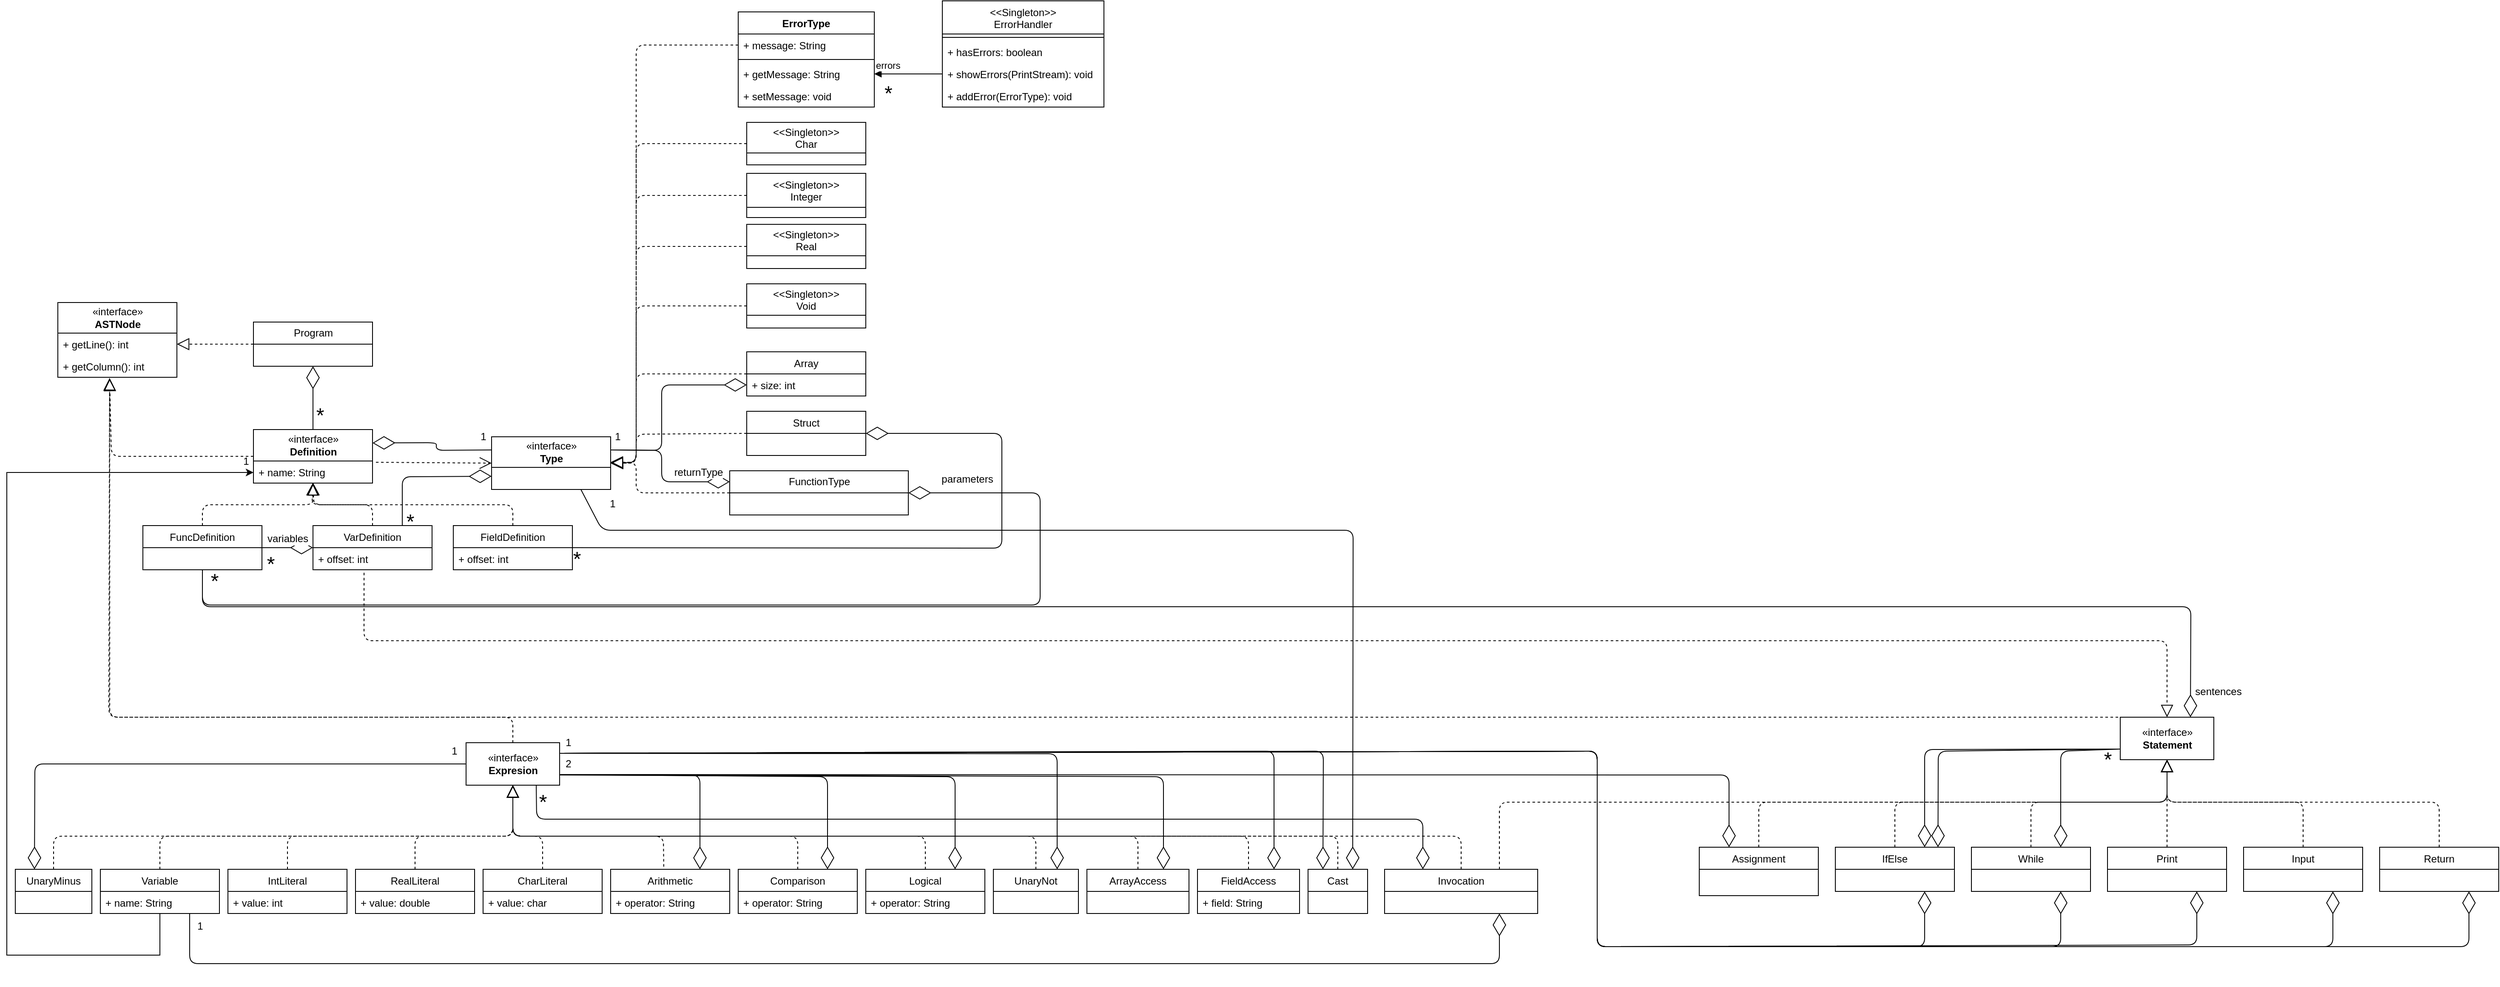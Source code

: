 <mxfile version="12.8.2" type="device"><diagram name="Page-1" id="9f46799a-70d6-7492-0946-bef42562c5a5"><mxGraphModel dx="3076" dy="1931" grid="1" gridSize="10" guides="1" tooltips="1" connect="1" arrows="1" fold="1" page="1" pageScale="1" pageWidth="1654" pageHeight="1169" background="#ffffff" math="0" shadow="0"><root><mxCell id="0"/><mxCell id="1" parent="0"/><mxCell id="LdZYqFTpJ8IgPZBK48Vj-14" value="IntLiteral" style="swimlane;fontStyle=0;childLayout=stackLayout;horizontal=1;startSize=26;fillColor=none;horizontalStack=0;resizeParent=1;resizeParentMax=0;resizeLast=0;collapsible=1;marginBottom=0;" parent="1" vertex="1"><mxGeometry x="-1380" y="929" width="140" height="52" as="geometry"/></mxCell><mxCell id="LdZYqFTpJ8IgPZBK48Vj-39" value="+ value: int" style="text;strokeColor=none;fillColor=none;align=left;verticalAlign=top;spacingLeft=4;spacingRight=4;overflow=hidden;rotatable=0;points=[[0,0.5],[1,0.5]];portConstraint=eastwest;" parent="LdZYqFTpJ8IgPZBK48Vj-14" vertex="1"><mxGeometry y="26" width="140" height="26" as="geometry"/></mxCell><mxCell id="-a2WhWgCsr8Fc5FmFHEQ-36" style="edgeStyle=orthogonalEdgeStyle;rounded=0;orthogonalLoop=1;jettySize=auto;html=1;fontSize=24;" parent="1" source="LdZYqFTpJ8IgPZBK48Vj-26" target="LdZYqFTpJ8IgPZBK48Vj-99" edge="1"><mxGeometry relative="1" as="geometry"><Array as="points"><mxPoint x="-1460" y="1030"/><mxPoint x="-1640" y="1030"/><mxPoint x="-1640" y="462"/></Array></mxGeometry></mxCell><mxCell id="-a2WhWgCsr8Fc5FmFHEQ-37" value="&lt;font style=&quot;font-size: 12px&quot;&gt;1&lt;/font&gt;" style="text;html=1;align=center;verticalAlign=middle;resizable=0;points=[];labelBackgroundColor=#ffffff;fontSize=12;" parent="-a2WhWgCsr8Fc5FmFHEQ-36" vertex="1" connectable="0"><mxGeometry x="0.953" y="1" relative="1" as="geometry"><mxPoint x="15.86" y="-12.53" as="offset"/></mxGeometry></mxCell><mxCell id="LdZYqFTpJ8IgPZBK48Vj-26" value="Variable" style="swimlane;fontStyle=0;childLayout=stackLayout;horizontal=1;startSize=26;fillColor=none;horizontalStack=0;resizeParent=1;resizeParentMax=0;resizeLast=0;collapsible=1;marginBottom=0;" parent="1" vertex="1"><mxGeometry x="-1530" y="929" width="140" height="52" as="geometry"/></mxCell><mxCell id="LdZYqFTpJ8IgPZBK48Vj-38" value="+ name: String" style="text;strokeColor=none;fillColor=none;align=left;verticalAlign=top;spacingLeft=4;spacingRight=4;overflow=hidden;rotatable=0;points=[[0,0.5],[1,0.5]];portConstraint=eastwest;" parent="LdZYqFTpJ8IgPZBK48Vj-26" vertex="1"><mxGeometry y="26" width="140" height="26" as="geometry"/></mxCell><mxCell id="LdZYqFTpJ8IgPZBK48Vj-40" value="Arithmetic" style="swimlane;fontStyle=0;childLayout=stackLayout;horizontal=1;startSize=26;fillColor=none;horizontalStack=0;resizeParent=1;resizeParentMax=0;resizeLast=0;collapsible=1;marginBottom=0;" parent="1" vertex="1"><mxGeometry x="-930" y="929" width="140" height="52" as="geometry"/></mxCell><mxCell id="LdZYqFTpJ8IgPZBK48Vj-41" value="+ operator: String" style="text;strokeColor=none;fillColor=none;align=left;verticalAlign=top;spacingLeft=4;spacingRight=4;overflow=hidden;rotatable=0;points=[[0,0.5],[1,0.5]];portConstraint=eastwest;" parent="LdZYqFTpJ8IgPZBK48Vj-40" vertex="1"><mxGeometry y="26" width="140" height="26" as="geometry"/></mxCell><mxCell id="LdZYqFTpJ8IgPZBK48Vj-44" value="UnaryMinus" style="swimlane;fontStyle=0;childLayout=stackLayout;horizontal=1;startSize=26;fillColor=none;horizontalStack=0;resizeParent=1;resizeParentMax=0;resizeLast=0;collapsible=1;marginBottom=0;" parent="1" vertex="1"><mxGeometry x="-1630" y="929" width="90" height="52" as="geometry"/></mxCell><mxCell id="LdZYqFTpJ8IgPZBK48Vj-48" value="«interface»&lt;br&gt;&lt;b&gt;Expresion&lt;/b&gt;" style="html=1;" parent="1" vertex="1"><mxGeometry x="-1100" y="780" width="110" height="50" as="geometry"/></mxCell><mxCell id="LdZYqFTpJ8IgPZBK48Vj-51" value="" style="endArrow=diamondThin;endFill=0;endSize=24;html=1;entryX=0.25;entryY=0;entryDx=0;entryDy=0;exitX=0;exitY=0.5;exitDx=0;exitDy=0;" parent="1" source="LdZYqFTpJ8IgPZBK48Vj-48" target="LdZYqFTpJ8IgPZBK48Vj-44" edge="1"><mxGeometry width="160" relative="1" as="geometry"><mxPoint x="-1410" y="1000" as="sourcePoint"/><mxPoint x="-1250" y="1000" as="targetPoint"/><Array as="points"><mxPoint x="-1607" y="805"/></Array></mxGeometry></mxCell><mxCell id="LdZYqFTpJ8IgPZBK48Vj-53" value="1" style="text;html=1;align=center;verticalAlign=middle;resizable=0;points=[];labelBackgroundColor=#ffffff;" parent="LdZYqFTpJ8IgPZBK48Vj-51" vertex="1" connectable="0"><mxGeometry x="-0.935" y="-1" relative="1" as="geometry"><mxPoint x="6.67" y="-14" as="offset"/></mxGeometry></mxCell><mxCell id="LdZYqFTpJ8IgPZBK48Vj-55" value="" style="endArrow=block;dashed=1;endFill=0;endSize=12;html=1;exitX=0.446;exitY=-0.061;exitDx=0;exitDy=0;exitPerimeter=0;entryX=0.5;entryY=1;entryDx=0;entryDy=0;" parent="1" source="LdZYqFTpJ8IgPZBK48Vj-40" target="LdZYqFTpJ8IgPZBK48Vj-48" edge="1"><mxGeometry width="160" relative="1" as="geometry"><mxPoint x="-910" y="850" as="sourcePoint"/><mxPoint x="-1050" y="830" as="targetPoint"/><Array as="points"><mxPoint x="-868" y="890"/><mxPoint x="-1045" y="890"/></Array></mxGeometry></mxCell><mxCell id="LdZYqFTpJ8IgPZBK48Vj-56" value="" style="endArrow=block;dashed=1;endFill=0;endSize=12;html=1;exitX=0.5;exitY=0;exitDx=0;exitDy=0;entryX=0.5;entryY=1;entryDx=0;entryDy=0;" parent="1" source="LdZYqFTpJ8IgPZBK48Vj-14" target="LdZYqFTpJ8IgPZBK48Vj-48" edge="1"><mxGeometry width="160" relative="1" as="geometry"><mxPoint x="-1010" y="860" as="sourcePoint"/><mxPoint x="-1050" y="830" as="targetPoint"/><Array as="points"><mxPoint x="-1310" y="890"/><mxPoint x="-1045" y="890"/></Array></mxGeometry></mxCell><mxCell id="LdZYqFTpJ8IgPZBK48Vj-57" value="" style="endArrow=block;dashed=1;endFill=0;endSize=12;html=1;exitX=0.5;exitY=0;exitDx=0;exitDy=0;entryX=0.5;entryY=1;entryDx=0;entryDy=0;" parent="1" source="LdZYqFTpJ8IgPZBK48Vj-26" target="LdZYqFTpJ8IgPZBK48Vj-48" edge="1"><mxGeometry width="160" relative="1" as="geometry"><mxPoint x="-1070" y="870" as="sourcePoint"/><mxPoint x="-1050" y="830" as="targetPoint"/><Array as="points"><mxPoint x="-1460" y="890"/><mxPoint x="-1045" y="890"/></Array></mxGeometry></mxCell><mxCell id="LdZYqFTpJ8IgPZBK48Vj-58" value="" style="endArrow=block;dashed=1;endFill=0;endSize=12;html=1;exitX=0.5;exitY=0;exitDx=0;exitDy=0;entryX=0.5;entryY=1;entryDx=0;entryDy=0;" parent="1" source="LdZYqFTpJ8IgPZBK48Vj-44" target="LdZYqFTpJ8IgPZBK48Vj-48" edge="1"><mxGeometry width="160" relative="1" as="geometry"><mxPoint x="-1320" y="890" as="sourcePoint"/><mxPoint x="-1160" y="890" as="targetPoint"/><Array as="points"><mxPoint x="-1585" y="890"/><mxPoint x="-1045" y="890"/></Array></mxGeometry></mxCell><mxCell id="LdZYqFTpJ8IgPZBK48Vj-59" value="" style="endArrow=diamondThin;endFill=0;endSize=24;html=1;exitX=1;exitY=0.75;exitDx=0;exitDy=0;entryX=0.75;entryY=0;entryDx=0;entryDy=0;" parent="1" source="LdZYqFTpJ8IgPZBK48Vj-48" target="LdZYqFTpJ8IgPZBK48Vj-40" edge="1"><mxGeometry width="160" relative="1" as="geometry"><mxPoint x="-1460" y="1000" as="sourcePoint"/><mxPoint x="-670" y="1000" as="targetPoint"/><Array as="points"><mxPoint x="-825" y="818"/></Array></mxGeometry></mxCell><mxCell id="LdZYqFTpJ8IgPZBK48Vj-60" value="2" style="text;html=1;align=center;verticalAlign=middle;resizable=0;points=[];labelBackgroundColor=#ffffff;" parent="LdZYqFTpJ8IgPZBK48Vj-59" vertex="1" connectable="0"><mxGeometry x="-0.912" y="-2" relative="1" as="geometry"><mxPoint x="-2.49" y="-14.54" as="offset"/></mxGeometry></mxCell><mxCell id="LdZYqFTpJ8IgPZBK48Vj-61" value="«interface»&lt;br&gt;&lt;b&gt;Statement&lt;/b&gt;" style="html=1;" parent="1" vertex="1"><mxGeometry x="845" y="750" width="110" height="50" as="geometry"/></mxCell><mxCell id="LdZYqFTpJ8IgPZBK48Vj-63" value="Assignment" style="swimlane;fontStyle=0;childLayout=stackLayout;horizontal=1;startSize=26;fillColor=none;horizontalStack=0;resizeParent=1;resizeParentMax=0;resizeLast=0;collapsible=1;marginBottom=0;" parent="1" vertex="1"><mxGeometry x="350" y="903" width="140" height="57" as="geometry"/></mxCell><mxCell id="LdZYqFTpJ8IgPZBK48Vj-67" value="" style="endArrow=block;dashed=1;endFill=0;endSize=12;html=1;exitX=0.5;exitY=0;exitDx=0;exitDy=0;entryX=0.5;entryY=1;entryDx=0;entryDy=0;" parent="1" source="LdZYqFTpJ8IgPZBK48Vj-63" target="LdZYqFTpJ8IgPZBK48Vj-61" edge="1"><mxGeometry width="160" relative="1" as="geometry"><mxPoint x="512.44" y="1045.918" as="sourcePoint"/><mxPoint x="255.0" y="950.09" as="targetPoint"/><Array as="points"><mxPoint x="420" y="850"/><mxPoint x="900" y="850"/></Array></mxGeometry></mxCell><mxCell id="LdZYqFTpJ8IgPZBK48Vj-68" value="" style="endArrow=diamondThin;endFill=0;endSize=24;html=1;exitX=1;exitY=0.75;exitDx=0;exitDy=0;entryX=0.25;entryY=0;entryDx=0;entryDy=0;" parent="1" source="LdZYqFTpJ8IgPZBK48Vj-48" target="LdZYqFTpJ8IgPZBK48Vj-63" edge="1"><mxGeometry width="160" relative="1" as="geometry"><mxPoint x="-945.0" y="762" as="sourcePoint"/><mxPoint x="-665" y="912" as="targetPoint"/><Array as="points"><mxPoint x="385" y="818"/></Array></mxGeometry></mxCell><mxCell id="LdZYqFTpJ8IgPZBK48Vj-70" value="«interface»&lt;br&gt;&lt;b&gt;ASTNode&lt;/b&gt;" style="swimlane;fontStyle=0;childLayout=stackLayout;horizontal=1;startSize=36;fillColor=none;horizontalStack=0;resizeParent=1;resizeParentMax=0;resizeLast=0;collapsible=1;marginBottom=0;html=1;" parent="1" vertex="1"><mxGeometry x="-1580" y="262" width="140" height="88" as="geometry"/></mxCell><mxCell id="LdZYqFTpJ8IgPZBK48Vj-71" value="+ getLine(): int" style="text;strokeColor=none;fillColor=none;align=left;verticalAlign=top;spacingLeft=4;spacingRight=4;overflow=hidden;rotatable=0;points=[[0,0.5],[1,0.5]];portConstraint=eastwest;" parent="LdZYqFTpJ8IgPZBK48Vj-70" vertex="1"><mxGeometry y="36" width="140" height="26" as="geometry"/></mxCell><mxCell id="LdZYqFTpJ8IgPZBK48Vj-72" value="+ getColumn(): int" style="text;strokeColor=none;fillColor=none;align=left;verticalAlign=top;spacingLeft=4;spacingRight=4;overflow=hidden;rotatable=0;points=[[0,0.5],[1,0.5]];portConstraint=eastwest;" parent="LdZYqFTpJ8IgPZBK48Vj-70" vertex="1"><mxGeometry y="62" width="140" height="26" as="geometry"/></mxCell><mxCell id="LdZYqFTpJ8IgPZBK48Vj-78" value="VarDefinition" style="swimlane;fontStyle=0;childLayout=stackLayout;horizontal=1;startSize=26;fillColor=none;horizontalStack=0;resizeParent=1;resizeParentMax=0;resizeLast=0;collapsible=1;marginBottom=0;" parent="1" vertex="1"><mxGeometry x="-1280" y="524.5" width="140" height="52" as="geometry"/></mxCell><mxCell id="LdZYqFTpJ8IgPZBK48Vj-114" value="+ offset: int" style="text;strokeColor=none;fillColor=none;align=left;verticalAlign=top;spacingLeft=4;spacingRight=4;overflow=hidden;rotatable=0;points=[[0,0.5],[1,0.5]];portConstraint=eastwest;" parent="LdZYqFTpJ8IgPZBK48Vj-78" vertex="1"><mxGeometry y="26" width="140" height="26" as="geometry"/></mxCell><mxCell id="LdZYqFTpJ8IgPZBK48Vj-82" value="FuncDefinition" style="swimlane;fontStyle=0;childLayout=stackLayout;horizontal=1;startSize=26;fillColor=none;horizontalStack=0;resizeParent=1;resizeParentMax=0;resizeLast=0;collapsible=1;marginBottom=0;" parent="1" vertex="1"><mxGeometry x="-1480" y="524.5" width="140" height="52" as="geometry"/></mxCell><mxCell id="LdZYqFTpJ8IgPZBK48Vj-86" value="«interface»&lt;br&gt;&lt;b&gt;Definition&lt;/b&gt;" style="swimlane;fontStyle=0;childLayout=stackLayout;horizontal=1;startSize=37;fillColor=none;horizontalStack=0;resizeParent=1;resizeParentMax=0;resizeLast=0;collapsible=1;marginBottom=0;html=1;" parent="1" vertex="1"><mxGeometry x="-1350" y="411.5" width="140" height="63" as="geometry"/></mxCell><mxCell id="LdZYqFTpJ8IgPZBK48Vj-99" value="+ name: String" style="text;strokeColor=none;fillColor=none;align=left;verticalAlign=top;spacingLeft=4;spacingRight=4;overflow=hidden;rotatable=0;points=[[0,0.5],[1,0.5]];portConstraint=eastwest;" parent="LdZYqFTpJ8IgPZBK48Vj-86" vertex="1"><mxGeometry y="37" width="140" height="26" as="geometry"/></mxCell><mxCell id="LdZYqFTpJ8IgPZBK48Vj-91" value="«interface»&lt;br&gt;&lt;b&gt;Type&lt;/b&gt;" style="swimlane;fontStyle=0;childLayout=stackLayout;horizontal=1;startSize=36;fillColor=none;horizontalStack=0;resizeParent=1;resizeParentMax=0;resizeLast=0;collapsible=1;marginBottom=0;html=1;" parent="1" vertex="1"><mxGeometry x="-1070" y="420" width="140" height="62" as="geometry"/></mxCell><mxCell id="LdZYqFTpJ8IgPZBK48Vj-94" value="FunctionType" style="swimlane;fontStyle=0;childLayout=stackLayout;horizontal=1;startSize=26;fillColor=none;horizontalStack=0;resizeParent=1;resizeParentMax=0;resizeLast=0;collapsible=1;marginBottom=0;html=1;" parent="1" vertex="1"><mxGeometry x="-790" y="460" width="210" height="52" as="geometry"/></mxCell><mxCell id="LdZYqFTpJ8IgPZBK48Vj-100" value="Program" style="swimlane;fontStyle=0;childLayout=stackLayout;horizontal=1;startSize=26;fillColor=none;horizontalStack=0;resizeParent=1;resizeParentMax=0;resizeLast=0;collapsible=1;marginBottom=0;html=1;" parent="1" vertex="1"><mxGeometry x="-1350" y="285" width="140" height="52" as="geometry"/></mxCell><mxCell id="LdZYqFTpJ8IgPZBK48Vj-112" value="" style="endArrow=block;dashed=1;endFill=0;endSize=12;html=1;exitX=0.5;exitY=0;exitDx=0;exitDy=0;" parent="1" source="LdZYqFTpJ8IgPZBK48Vj-78" target="LdZYqFTpJ8IgPZBK48Vj-99" edge="1"><mxGeometry width="160" relative="1" as="geometry"><mxPoint x="-1035" y="538" as="sourcePoint"/><mxPoint x="-1080" y="470" as="targetPoint"/><Array as="points"><mxPoint x="-1210" y="500"/><mxPoint x="-1279" y="500"/></Array></mxGeometry></mxCell><mxCell id="LdZYqFTpJ8IgPZBK48Vj-113" value="" style="endArrow=block;dashed=1;endFill=0;endSize=12;html=1;exitX=0.5;exitY=0;exitDx=0;exitDy=0;" parent="1" source="LdZYqFTpJ8IgPZBK48Vj-82" target="LdZYqFTpJ8IgPZBK48Vj-99" edge="1"><mxGeometry width="160" relative="1" as="geometry"><mxPoint x="-1045" y="542.5" as="sourcePoint"/><mxPoint x="-1280" y="478" as="targetPoint"/><Array as="points"><mxPoint x="-1410" y="500"/><mxPoint x="-1280" y="500"/></Array></mxGeometry></mxCell><mxCell id="LdZYqFTpJ8IgPZBK48Vj-118" value="" style="endArrow=block;dashed=1;endFill=0;endSize=12;html=1;exitX=0;exitY=0.5;exitDx=0;exitDy=0;entryX=1;entryY=0.5;entryDx=0;entryDy=0;" parent="1" source="LdZYqFTpJ8IgPZBK48Vj-100" target="LdZYqFTpJ8IgPZBK48Vj-71" edge="1"><mxGeometry width="160" relative="1" as="geometry"><mxPoint x="-1510" y="446.49" as="sourcePoint"/><mxPoint x="-1420" y="400" as="targetPoint"/></mxGeometry></mxCell><mxCell id="LdZYqFTpJ8IgPZBK48Vj-119" value="" style="endArrow=diamondThin;endFill=0;endSize=24;html=1;entryX=0.5;entryY=1;entryDx=0;entryDy=0;exitX=0.5;exitY=0;exitDx=0;exitDy=0;" parent="1" source="LdZYqFTpJ8IgPZBK48Vj-86" target="LdZYqFTpJ8IgPZBK48Vj-100" edge="1"><mxGeometry width="160" relative="1" as="geometry"><mxPoint x="-770" y="310" as="sourcePoint"/><mxPoint x="-1080" y="460" as="targetPoint"/><Array as="points"/></mxGeometry></mxCell><mxCell id="LdZYqFTpJ8IgPZBK48Vj-120" value="*" style="text;html=1;align=center;verticalAlign=middle;resizable=0;points=[];labelBackgroundColor=none;fontSize=24;" parent="LdZYqFTpJ8IgPZBK48Vj-119" vertex="1" connectable="0"><mxGeometry x="-0.935" y="-1" relative="1" as="geometry"><mxPoint x="6.67" y="-14" as="offset"/></mxGeometry></mxCell><mxCell id="LdZYqFTpJ8IgPZBK48Vj-122" value="" style="endArrow=open;endSize=12;dashed=1;html=1;fontSize=24;exitX=1.029;exitY=0.058;exitDx=0;exitDy=0;exitPerimeter=0;entryX=0;entryY=0.5;entryDx=0;entryDy=0;" parent="1" source="LdZYqFTpJ8IgPZBK48Vj-99" target="LdZYqFTpJ8IgPZBK48Vj-91" edge="1"><mxGeometry x="0.125" y="-20" width="160" relative="1" as="geometry"><mxPoint x="-1140" y="350" as="sourcePoint"/><mxPoint x="-980" y="350" as="targetPoint"/><mxPoint as="offset"/></mxGeometry></mxCell><mxCell id="LdZYqFTpJ8IgPZBK48Vj-123" value="" style="endArrow=block;dashed=1;endFill=0;endSize=12;html=1;exitX=0.5;exitY=0;exitDx=0;exitDy=0;entryX=0.435;entryY=1.048;entryDx=0;entryDy=0;entryPerimeter=0;" parent="1" source="LdZYqFTpJ8IgPZBK48Vj-48" target="LdZYqFTpJ8IgPZBK48Vj-72" edge="1"><mxGeometry width="160" relative="1" as="geometry"><mxPoint x="-1440" y="460" as="sourcePoint"/><mxPoint x="-1570" y="412" as="targetPoint"/><Array as="points"><mxPoint x="-1045" y="750"/><mxPoint x="-1519" y="750"/></Array></mxGeometry></mxCell><mxCell id="LdZYqFTpJ8IgPZBK48Vj-127" value="" style="endArrow=block;dashed=1;endFill=0;endSize=12;html=1;exitX=0.429;exitY=1.135;exitDx=0;exitDy=0;entryX=0.5;entryY=0;entryDx=0;entryDy=0;exitPerimeter=0;" parent="1" source="LdZYqFTpJ8IgPZBK48Vj-114" target="LdZYqFTpJ8IgPZBK48Vj-61" edge="1"><mxGeometry width="160" relative="1" as="geometry"><mxPoint x="-905" y="699" as="sourcePoint"/><mxPoint x="-980" y="600" as="targetPoint"/><Array as="points"><mxPoint x="-1220" y="660"/><mxPoint x="900" y="660"/></Array></mxGeometry></mxCell><mxCell id="-a2WhWgCsr8Fc5FmFHEQ-1" value="" style="endArrow=block;dashed=1;endFill=0;endSize=12;html=1;exitX=0;exitY=0.5;exitDx=0;exitDy=0;entryX=0.435;entryY=1.068;entryDx=0;entryDy=0;entryPerimeter=0;" parent="1" source="LdZYqFTpJ8IgPZBK48Vj-86" target="LdZYqFTpJ8IgPZBK48Vj-72" edge="1"><mxGeometry width="160" relative="1" as="geometry"><mxPoint x="-1400" y="411.5" as="sourcePoint"/><mxPoint x="-1517" y="351" as="targetPoint"/><Array as="points"><mxPoint x="-1517" y="443"/></Array></mxGeometry></mxCell><mxCell id="-a2WhWgCsr8Fc5FmFHEQ-2" value="FieldDefinition" style="swimlane;fontStyle=0;childLayout=stackLayout;horizontal=1;startSize=26;fillColor=none;horizontalStack=0;resizeParent=1;resizeParentMax=0;resizeLast=0;collapsible=1;marginBottom=0;" parent="1" vertex="1"><mxGeometry x="-1115" y="524.5" width="140" height="52" as="geometry"/></mxCell><mxCell id="-a2WhWgCsr8Fc5FmFHEQ-3" value="+ offset: int" style="text;strokeColor=none;fillColor=none;align=left;verticalAlign=top;spacingLeft=4;spacingRight=4;overflow=hidden;rotatable=0;points=[[0,0.5],[1,0.5]];portConstraint=eastwest;" parent="-a2WhWgCsr8Fc5FmFHEQ-2" vertex="1"><mxGeometry y="26" width="140" height="26" as="geometry"/></mxCell><mxCell id="-a2WhWgCsr8Fc5FmFHEQ-4" value="" style="endArrow=block;dashed=1;endFill=0;endSize=12;html=1;exitX=0.5;exitY=0;exitDx=0;exitDy=0;" parent="1" source="-a2WhWgCsr8Fc5FmFHEQ-2" target="LdZYqFTpJ8IgPZBK48Vj-99" edge="1"><mxGeometry width="160" relative="1" as="geometry"><mxPoint x="-1100" y="520" as="sourcePoint"/><mxPoint x="-1169.02" y="474.498" as="targetPoint"/><Array as="points"><mxPoint x="-1045" y="500"/><mxPoint x="-1281" y="500"/></Array></mxGeometry></mxCell><mxCell id="-a2WhWgCsr8Fc5FmFHEQ-5" value="" style="endArrow=block;dashed=1;endFill=0;endSize=12;html=1;exitX=0.25;exitY=0;exitDx=0;exitDy=0;entryX=0.435;entryY=1.031;entryDx=0;entryDy=0;entryPerimeter=0;" parent="1" source="LdZYqFTpJ8IgPZBK48Vj-61" target="LdZYqFTpJ8IgPZBK48Vj-72" edge="1"><mxGeometry width="160" relative="1" as="geometry"><mxPoint x="-430" y="760" as="sourcePoint"/><mxPoint x="-1480" y="380" as="targetPoint"/><Array as="points"><mxPoint x="393" y="750"/><mxPoint x="-1520" y="750"/></Array></mxGeometry></mxCell><mxCell id="-a2WhWgCsr8Fc5FmFHEQ-6" value="&lt;&lt;Singleton&gt;&gt;&#10;Char" style="swimlane;fontStyle=0;childLayout=stackLayout;horizontal=1;startSize=36;fillColor=none;horizontalStack=0;resizeParent=1;resizeParentMax=0;resizeLast=0;collapsible=1;marginBottom=0;" parent="1" vertex="1"><mxGeometry x="-770" y="50" width="140" height="50" as="geometry"/></mxCell><mxCell id="-a2WhWgCsr8Fc5FmFHEQ-10" value="&lt;&lt;Singleton&gt;&gt;&#10;Integer" style="swimlane;fontStyle=0;childLayout=stackLayout;horizontal=1;startSize=40;fillColor=none;horizontalStack=0;resizeParent=1;resizeParentMax=0;resizeLast=0;collapsible=1;marginBottom=0;" parent="1" vertex="1"><mxGeometry x="-770" y="110" width="140" height="52" as="geometry"/></mxCell><mxCell id="-a2WhWgCsr8Fc5FmFHEQ-11" value="&lt;&lt;Singleton&gt;&gt;&#10;Real" style="swimlane;fontStyle=0;childLayout=stackLayout;horizontal=1;startSize=37;fillColor=none;horizontalStack=0;resizeParent=1;resizeParentMax=0;resizeLast=0;collapsible=1;marginBottom=0;" parent="1" vertex="1"><mxGeometry x="-770" y="170" width="140" height="52" as="geometry"/></mxCell><mxCell id="-a2WhWgCsr8Fc5FmFHEQ-12" value="Array" style="swimlane;fontStyle=0;childLayout=stackLayout;horizontal=1;startSize=26;fillColor=none;horizontalStack=0;resizeParent=1;resizeParentMax=0;resizeLast=0;collapsible=1;marginBottom=0;" parent="1" vertex="1"><mxGeometry x="-770" y="320" width="140" height="52" as="geometry"/></mxCell><mxCell id="LdZYqFTpJ8IgPZBK48Vj-96" value="+ size: int" style="text;strokeColor=none;fillColor=none;align=left;verticalAlign=top;spacingLeft=4;spacingRight=4;overflow=hidden;rotatable=0;points=[[0,0.5],[1,0.5]];portConstraint=eastwest;" parent="-a2WhWgCsr8Fc5FmFHEQ-12" vertex="1"><mxGeometry y="26" width="140" height="26" as="geometry"/></mxCell><mxCell id="-a2WhWgCsr8Fc5FmFHEQ-13" value="&lt;&lt;Singleton&gt;&gt;&#10;Void" style="swimlane;fontStyle=0;childLayout=stackLayout;horizontal=1;startSize=37;fillColor=none;horizontalStack=0;resizeParent=1;resizeParentMax=0;resizeLast=0;collapsible=1;marginBottom=0;" parent="1" vertex="1"><mxGeometry x="-770" y="240" width="140" height="52" as="geometry"/></mxCell><mxCell id="-a2WhWgCsr8Fc5FmFHEQ-14" value="" style="endArrow=diamondThin;endFill=0;endSize=24;html=1;exitX=1;exitY=0.25;exitDx=0;exitDy=0;entryX=0;entryY=0.5;entryDx=0;entryDy=0;" parent="1" source="LdZYqFTpJ8IgPZBK48Vj-91" target="LdZYqFTpJ8IgPZBK48Vj-96" edge="1"><mxGeometry width="160" relative="1" as="geometry"><mxPoint x="-670" y="430" as="sourcePoint"/><mxPoint x="-160" y="592.5" as="targetPoint"/><Array as="points"><mxPoint x="-870" y="436"/><mxPoint x="-870" y="359"/></Array></mxGeometry></mxCell><mxCell id="-a2WhWgCsr8Fc5FmFHEQ-15" value="1" style="text;html=1;align=center;verticalAlign=middle;resizable=0;points=[];labelBackgroundColor=#ffffff;" parent="-a2WhWgCsr8Fc5FmFHEQ-14" vertex="1" connectable="0"><mxGeometry x="-0.912" y="-2" relative="1" as="geometry"><mxPoint x="-3.13" y="-17.61" as="offset"/></mxGeometry></mxCell><mxCell id="-a2WhWgCsr8Fc5FmFHEQ-16" value="" style="endArrow=diamondThin;endFill=0;endSize=24;html=1;exitX=1;exitY=0.25;exitDx=0;exitDy=0;entryX=0;entryY=0.25;entryDx=0;entryDy=0;" parent="1" source="LdZYqFTpJ8IgPZBK48Vj-91" target="LdZYqFTpJ8IgPZBK48Vj-94" edge="1"><mxGeometry width="160" relative="1" as="geometry"><mxPoint x="-900" y="464.5" as="sourcePoint"/><mxPoint x="-740" y="330.0" as="targetPoint"/><Array as="points"><mxPoint x="-870" y="436"/><mxPoint x="-870" y="473"/></Array></mxGeometry></mxCell><mxCell id="F97pG6Oj2aSMplQnEj9i-15" value="returnType" style="text;html=1;align=center;verticalAlign=middle;resizable=0;points=[];labelBackgroundColor=#ffffff;fontSize=12;" parent="-a2WhWgCsr8Fc5FmFHEQ-16" vertex="1" connectable="0"><mxGeometry x="0.379" y="-2" relative="1" as="geometry"><mxPoint x="18" y="-13.5" as="offset"/></mxGeometry></mxCell><mxCell id="-a2WhWgCsr8Fc5FmFHEQ-18" value="Struct" style="swimlane;fontStyle=0;childLayout=stackLayout;horizontal=1;startSize=26;fillColor=none;horizontalStack=0;resizeParent=1;resizeParentMax=0;resizeLast=0;collapsible=1;marginBottom=0;" parent="1" vertex="1"><mxGeometry x="-770" y="390" width="140" height="52" as="geometry"/></mxCell><mxCell id="-a2WhWgCsr8Fc5FmFHEQ-19" value="" style="endArrow=diamondThin;endFill=0;endSize=24;html=1;exitX=1;exitY=0.5;exitDx=0;exitDy=0;entryX=1;entryY=0.5;entryDx=0;entryDy=0;" parent="1" source="-a2WhWgCsr8Fc5FmFHEQ-2" target="-a2WhWgCsr8Fc5FmFHEQ-18" edge="1"><mxGeometry width="160" relative="1" as="geometry"><mxPoint x="-550" y="411" as="sourcePoint"/><mxPoint x="-390" y="276.5" as="targetPoint"/><Array as="points"><mxPoint x="-470" y="551"/><mxPoint x="-470" y="416"/></Array></mxGeometry></mxCell><mxCell id="-a2WhWgCsr8Fc5FmFHEQ-20" value="&lt;font style=&quot;font-size: 24px&quot;&gt;*&lt;/font&gt;" style="text;html=1;align=center;verticalAlign=middle;resizable=0;points=[];labelBackgroundColor=none;" parent="-a2WhWgCsr8Fc5FmFHEQ-19" vertex="1" connectable="0"><mxGeometry x="-0.912" y="-2" relative="1" as="geometry"><mxPoint x="-30" y="10.97" as="offset"/></mxGeometry></mxCell><mxCell id="-a2WhWgCsr8Fc5FmFHEQ-21" value="" style="endArrow=diamondThin;endFill=0;endSize=24;html=1;entryX=1;entryY=0.5;entryDx=0;entryDy=0;exitX=0.5;exitY=1;exitDx=0;exitDy=0;" parent="1" source="LdZYqFTpJ8IgPZBK48Vj-82" target="LdZYqFTpJ8IgPZBK48Vj-94" edge="1"><mxGeometry width="160" relative="1" as="geometry"><mxPoint x="-1180" y="618" as="sourcePoint"/><mxPoint x="-585" y="483" as="targetPoint"/><Array as="points"><mxPoint x="-1410" y="618"/><mxPoint x="-425" y="618"/><mxPoint x="-425" y="486"/></Array></mxGeometry></mxCell><mxCell id="-a2WhWgCsr8Fc5FmFHEQ-22" value="*" style="text;html=1;align=center;verticalAlign=middle;resizable=0;points=[];labelBackgroundColor=none;fontSize=24;" parent="-a2WhWgCsr8Fc5FmFHEQ-21" vertex="1" connectable="0"><mxGeometry x="-0.912" y="-2" relative="1" as="geometry"><mxPoint x="-2.99" y="-30" as="offset"/></mxGeometry></mxCell><mxCell id="F97pG6Oj2aSMplQnEj9i-16" value="parameters" style="text;html=1;align=center;verticalAlign=middle;resizable=0;points=[];labelBackgroundColor=#ffffff;fontSize=12;" parent="-a2WhWgCsr8Fc5FmFHEQ-21" vertex="1" connectable="0"><mxGeometry x="0.895" y="-3" relative="1" as="geometry"><mxPoint y="-13" as="offset"/></mxGeometry></mxCell><mxCell id="-a2WhWgCsr8Fc5FmFHEQ-25" value="" style="endArrow=block;dashed=1;endFill=0;endSize=12;html=1;fontSize=24;exitX=0;exitY=0.5;exitDx=0;exitDy=0;entryX=1;entryY=0.5;entryDx=0;entryDy=0;" parent="1" source="-a2WhWgCsr8Fc5FmFHEQ-6" target="LdZYqFTpJ8IgPZBK48Vj-91" edge="1"><mxGeometry width="160" relative="1" as="geometry"><mxPoint x="-1000" y="270" as="sourcePoint"/><mxPoint x="-840" y="270" as="targetPoint"/><Array as="points"><mxPoint x="-900" y="75"/><mxPoint x="-900" y="451"/></Array></mxGeometry></mxCell><mxCell id="-a2WhWgCsr8Fc5FmFHEQ-26" value="" style="endArrow=block;dashed=1;endFill=0;endSize=12;html=1;fontSize=24;exitX=0;exitY=0.5;exitDx=0;exitDy=0;entryX=1;entryY=0.5;entryDx=0;entryDy=0;" parent="1" source="-a2WhWgCsr8Fc5FmFHEQ-10" target="LdZYqFTpJ8IgPZBK48Vj-91" edge="1"><mxGeometry width="160" relative="1" as="geometry"><mxPoint x="-790" y="167.5" as="sourcePoint"/><mxPoint x="-950" y="512" as="targetPoint"/><Array as="points"><mxPoint x="-900" y="136"/><mxPoint x="-900" y="451"/></Array></mxGeometry></mxCell><mxCell id="-a2WhWgCsr8Fc5FmFHEQ-27" value="" style="endArrow=block;dashed=1;endFill=0;endSize=12;html=1;fontSize=24;exitX=0;exitY=0.5;exitDx=0;exitDy=0;entryX=1;entryY=0.5;entryDx=0;entryDy=0;" parent="1" source="-a2WhWgCsr8Fc5FmFHEQ-13" target="LdZYqFTpJ8IgPZBK48Vj-91" edge="1"><mxGeometry width="160" relative="1" as="geometry"><mxPoint x="-780" y="350" as="sourcePoint"/><mxPoint x="-940" y="694.5" as="targetPoint"/><Array as="points"><mxPoint x="-900" y="266"/><mxPoint x="-900" y="450"/></Array></mxGeometry></mxCell><mxCell id="-a2WhWgCsr8Fc5FmFHEQ-28" value="" style="endArrow=block;dashed=1;endFill=0;endSize=12;html=1;fontSize=24;exitX=0;exitY=0.5;exitDx=0;exitDy=0;" parent="1" source="-a2WhWgCsr8Fc5FmFHEQ-11" edge="1"><mxGeometry width="160" relative="1" as="geometry"><mxPoint x="-780" y="232" as="sourcePoint"/><mxPoint x="-930" y="450" as="targetPoint"/><Array as="points"><mxPoint x="-900" y="196"/><mxPoint x="-900" y="450"/></Array></mxGeometry></mxCell><mxCell id="-a2WhWgCsr8Fc5FmFHEQ-29" value="" style="endArrow=block;dashed=1;endFill=0;endSize=12;html=1;fontSize=24;exitX=0;exitY=0.5;exitDx=0;exitDy=0;entryX=1;entryY=0.5;entryDx=0;entryDy=0;" parent="1" source="-a2WhWgCsr8Fc5FmFHEQ-12" target="LdZYqFTpJ8IgPZBK48Vj-91" edge="1"><mxGeometry width="160" relative="1" as="geometry"><mxPoint x="-800" y="280" as="sourcePoint"/><mxPoint x="-960" y="504" as="targetPoint"/><Array as="points"><mxPoint x="-900" y="346"/><mxPoint x="-900" y="450"/></Array></mxGeometry></mxCell><mxCell id="-a2WhWgCsr8Fc5FmFHEQ-30" value="" style="endArrow=block;dashed=1;endFill=0;endSize=12;html=1;fontSize=24;exitX=0;exitY=0.5;exitDx=0;exitDy=0;entryX=1;entryY=0.5;entryDx=0;entryDy=0;" parent="1" source="-a2WhWgCsr8Fc5FmFHEQ-18" target="LdZYqFTpJ8IgPZBK48Vj-91" edge="1"><mxGeometry width="160" relative="1" as="geometry"><mxPoint x="-790" y="417" as="sourcePoint"/><mxPoint x="-950" y="512" as="targetPoint"/><Array as="points"><mxPoint x="-900" y="417"/><mxPoint x="-900" y="450"/></Array></mxGeometry></mxCell><mxCell id="-a2WhWgCsr8Fc5FmFHEQ-31" value="" style="endArrow=block;dashed=1;endFill=0;endSize=12;html=1;fontSize=24;exitX=0;exitY=0.5;exitDx=0;exitDy=0;entryX=1;entryY=0.5;entryDx=0;entryDy=0;" parent="1" source="LdZYqFTpJ8IgPZBK48Vj-94" target="LdZYqFTpJ8IgPZBK48Vj-91" edge="1"><mxGeometry width="160" relative="1" as="geometry"><mxPoint x="-830" y="500" as="sourcePoint"/><mxPoint x="-990" y="535" as="targetPoint"/><Array as="points"><mxPoint x="-900" y="486"/><mxPoint x="-900" y="450"/></Array></mxGeometry></mxCell><mxCell id="-a2WhWgCsr8Fc5FmFHEQ-38" value="RealLiteral" style="swimlane;fontStyle=0;childLayout=stackLayout;horizontal=1;startSize=26;fillColor=none;horizontalStack=0;resizeParent=1;resizeParentMax=0;resizeLast=0;collapsible=1;marginBottom=0;" parent="1" vertex="1"><mxGeometry x="-1230" y="929" width="140" height="52" as="geometry"/></mxCell><mxCell id="-a2WhWgCsr8Fc5FmFHEQ-39" value="+ value: double" style="text;strokeColor=none;fillColor=none;align=left;verticalAlign=top;spacingLeft=4;spacingRight=4;overflow=hidden;rotatable=0;points=[[0,0.5],[1,0.5]];portConstraint=eastwest;" parent="-a2WhWgCsr8Fc5FmFHEQ-38" vertex="1"><mxGeometry y="26" width="140" height="26" as="geometry"/></mxCell><mxCell id="-a2WhWgCsr8Fc5FmFHEQ-40" value="CharLiteral" style="swimlane;fontStyle=0;childLayout=stackLayout;horizontal=1;startSize=26;fillColor=none;horizontalStack=0;resizeParent=1;resizeParentMax=0;resizeLast=0;collapsible=1;marginBottom=0;" parent="1" vertex="1"><mxGeometry x="-1080" y="929" width="140" height="52" as="geometry"/></mxCell><mxCell id="-a2WhWgCsr8Fc5FmFHEQ-41" value="+ value: char" style="text;strokeColor=none;fillColor=none;align=left;verticalAlign=top;spacingLeft=4;spacingRight=4;overflow=hidden;rotatable=0;points=[[0,0.5],[1,0.5]];portConstraint=eastwest;" parent="-a2WhWgCsr8Fc5FmFHEQ-40" vertex="1"><mxGeometry y="26" width="140" height="26" as="geometry"/></mxCell><mxCell id="-a2WhWgCsr8Fc5FmFHEQ-42" value="" style="endArrow=block;dashed=1;endFill=0;endSize=12;html=1;exitX=0.5;exitY=0;exitDx=0;exitDy=0;entryX=0.5;entryY=1;entryDx=0;entryDy=0;" parent="1" source="-a2WhWgCsr8Fc5FmFHEQ-38" target="LdZYqFTpJ8IgPZBK48Vj-48" edge="1"><mxGeometry width="160" relative="1" as="geometry"><mxPoint x="-847.56" y="935.828" as="sourcePoint"/><mxPoint x="-1030.0" y="840" as="targetPoint"/><Array as="points"><mxPoint x="-1160" y="890"/><mxPoint x="-1045" y="890"/></Array></mxGeometry></mxCell><mxCell id="-a2WhWgCsr8Fc5FmFHEQ-43" value="" style="endArrow=block;dashed=1;endFill=0;endSize=12;html=1;exitX=0.5;exitY=0;exitDx=0;exitDy=0;entryX=0.5;entryY=1;entryDx=0;entryDy=0;" parent="1" source="-a2WhWgCsr8Fc5FmFHEQ-40" target="LdZYqFTpJ8IgPZBK48Vj-48" edge="1"><mxGeometry width="160" relative="1" as="geometry"><mxPoint x="-1160" y="959" as="sourcePoint"/><mxPoint x="-1010" y="850" as="targetPoint"/><Array as="points"><mxPoint x="-1010" y="890"/><mxPoint x="-1045" y="890"/></Array></mxGeometry></mxCell><mxCell id="-a2WhWgCsr8Fc5FmFHEQ-47" value="Comparison" style="swimlane;fontStyle=0;childLayout=stackLayout;horizontal=1;startSize=26;fillColor=none;horizontalStack=0;resizeParent=1;resizeParentMax=0;resizeLast=0;collapsible=1;marginBottom=0;" parent="1" vertex="1"><mxGeometry x="-780" y="929" width="140" height="52" as="geometry"/></mxCell><mxCell id="-a2WhWgCsr8Fc5FmFHEQ-48" value="+ operator: String" style="text;strokeColor=none;fillColor=none;align=left;verticalAlign=top;spacingLeft=4;spacingRight=4;overflow=hidden;rotatable=0;points=[[0,0.5],[1,0.5]];portConstraint=eastwest;" parent="-a2WhWgCsr8Fc5FmFHEQ-47" vertex="1"><mxGeometry y="26" width="140" height="26" as="geometry"/></mxCell><mxCell id="-a2WhWgCsr8Fc5FmFHEQ-49" value="Logical" style="swimlane;fontStyle=0;childLayout=stackLayout;horizontal=1;startSize=26;fillColor=none;horizontalStack=0;resizeParent=1;resizeParentMax=0;resizeLast=0;collapsible=1;marginBottom=0;" parent="1" vertex="1"><mxGeometry x="-630" y="929" width="140" height="52" as="geometry"/></mxCell><mxCell id="-a2WhWgCsr8Fc5FmFHEQ-50" value="+ operator: String" style="text;strokeColor=none;fillColor=none;align=left;verticalAlign=top;spacingLeft=4;spacingRight=4;overflow=hidden;rotatable=0;points=[[0,0.5],[1,0.5]];portConstraint=eastwest;" parent="-a2WhWgCsr8Fc5FmFHEQ-49" vertex="1"><mxGeometry y="26" width="140" height="26" as="geometry"/></mxCell><mxCell id="-a2WhWgCsr8Fc5FmFHEQ-51" value="UnaryNot" style="swimlane;fontStyle=0;childLayout=stackLayout;horizontal=1;startSize=26;fillColor=none;horizontalStack=0;resizeParent=1;resizeParentMax=0;resizeLast=0;collapsible=1;marginBottom=0;" parent="1" vertex="1"><mxGeometry x="-480" y="929" width="100" height="52" as="geometry"/></mxCell><mxCell id="-a2WhWgCsr8Fc5FmFHEQ-53" value="" style="endArrow=diamondThin;endFill=0;endSize=24;html=1;entryX=0.75;entryY=0;entryDx=0;entryDy=0;" parent="1" target="-a2WhWgCsr8Fc5FmFHEQ-49" edge="1"><mxGeometry width="160" relative="1" as="geometry"><mxPoint x="-990" y="818" as="sourcePoint"/><mxPoint x="-630" y="929" as="targetPoint"/><Array as="points"><mxPoint x="-525" y="820"/></Array></mxGeometry></mxCell><mxCell id="-a2WhWgCsr8Fc5FmFHEQ-55" value="" style="endArrow=diamondThin;endFill=0;endSize=24;html=1;entryX=0.75;entryY=0;entryDx=0;entryDy=0;exitX=1;exitY=0.25;exitDx=0;exitDy=0;" parent="1" source="LdZYqFTpJ8IgPZBK48Vj-48" target="-a2WhWgCsr8Fc5FmFHEQ-51" edge="1"><mxGeometry width="160" relative="1" as="geometry"><mxPoint x="-850" y="810" as="sourcePoint"/><mxPoint x="-420" y="921" as="targetPoint"/><Array as="points"><mxPoint x="-405" y="793"/></Array></mxGeometry></mxCell><mxCell id="-a2WhWgCsr8Fc5FmFHEQ-56" value="&lt;font style=&quot;font-size: 12px&quot;&gt;1&lt;/font&gt;" style="text;html=1;align=center;verticalAlign=middle;resizable=0;points=[];labelBackgroundColor=#ffffff;fontSize=12;" parent="-a2WhWgCsr8Fc5FmFHEQ-55" vertex="1" connectable="0"><mxGeometry x="-0.946" relative="1" as="geometry"><mxPoint x="-9.43" y="-12.52" as="offset"/></mxGeometry></mxCell><mxCell id="-a2WhWgCsr8Fc5FmFHEQ-57" value="" style="endArrow=diamondThin;endFill=0;endSize=24;html=1;entryX=0.75;entryY=0;entryDx=0;entryDy=0;exitX=1;exitY=0.75;exitDx=0;exitDy=0;" parent="1" source="LdZYqFTpJ8IgPZBK48Vj-48" target="-a2WhWgCsr8Fc5FmFHEQ-47" edge="1"><mxGeometry width="160" relative="1" as="geometry"><mxPoint x="-930" y="850" as="sourcePoint"/><mxPoint x="-705.0" y="921.5" as="targetPoint"/><Array as="points"><mxPoint x="-675" y="820"/></Array></mxGeometry></mxCell><mxCell id="-a2WhWgCsr8Fc5FmFHEQ-59" value="Invocation" style="swimlane;fontStyle=0;childLayout=stackLayout;horizontal=1;startSize=26;fillColor=none;horizontalStack=0;resizeParent=1;resizeParentMax=0;resizeLast=0;collapsible=1;marginBottom=0;" parent="1" vertex="1"><mxGeometry x="-20" y="929" width="180" height="52" as="geometry"/></mxCell><mxCell id="-a2WhWgCsr8Fc5FmFHEQ-61" value="FieldAccess" style="swimlane;fontStyle=0;childLayout=stackLayout;horizontal=1;startSize=26;fillColor=none;horizontalStack=0;resizeParent=1;resizeParentMax=0;resizeLast=0;collapsible=1;marginBottom=0;" parent="1" vertex="1"><mxGeometry x="-240" y="929" width="120" height="52" as="geometry"/></mxCell><mxCell id="-a2WhWgCsr8Fc5FmFHEQ-62" value="+ field: String" style="text;strokeColor=none;fillColor=none;align=left;verticalAlign=top;spacingLeft=4;spacingRight=4;overflow=hidden;rotatable=0;points=[[0,0.5],[1,0.5]];portConstraint=eastwest;" parent="-a2WhWgCsr8Fc5FmFHEQ-61" vertex="1"><mxGeometry y="26" width="120" height="26" as="geometry"/></mxCell><mxCell id="-a2WhWgCsr8Fc5FmFHEQ-63" value="ArrayAccess" style="swimlane;fontStyle=0;childLayout=stackLayout;horizontal=1;startSize=26;fillColor=none;horizontalStack=0;resizeParent=1;resizeParentMax=0;resizeLast=0;collapsible=1;marginBottom=0;" parent="1" vertex="1"><mxGeometry x="-370" y="929" width="120" height="52" as="geometry"/></mxCell><mxCell id="-a2WhWgCsr8Fc5FmFHEQ-65" value="Cast" style="swimlane;fontStyle=0;childLayout=stackLayout;horizontal=1;startSize=26;fillColor=none;horizontalStack=0;resizeParent=1;resizeParentMax=0;resizeLast=0;collapsible=1;marginBottom=0;" parent="1" vertex="1"><mxGeometry x="-110" y="929" width="70" height="52" as="geometry"/></mxCell><mxCell id="z36fUUYcObBI0p_c980T-1" value="" style="endArrow=block;dashed=1;endFill=0;endSize=12;html=1;exitX=0.5;exitY=0;exitDx=0;exitDy=0;entryX=0.5;entryY=1;entryDx=0;entryDy=0;" parent="1" source="-a2WhWgCsr8Fc5FmFHEQ-59" target="LdZYqFTpJ8IgPZBK48Vj-48" edge="1"><mxGeometry width="160" relative="1" as="geometry"><mxPoint x="-790" y="935.828" as="sourcePoint"/><mxPoint x="-967.44" y="840" as="targetPoint"/><Array as="points"><mxPoint x="70" y="890"/><mxPoint x="-1045" y="890"/></Array></mxGeometry></mxCell><mxCell id="z36fUUYcObBI0p_c980T-2" value="" style="endArrow=block;dashed=1;endFill=0;endSize=12;html=1;exitX=0.5;exitY=0;exitDx=0;exitDy=0;entryX=0.5;entryY=1;entryDx=0;entryDy=0;" parent="1" source="-a2WhWgCsr8Fc5FmFHEQ-61" target="LdZYqFTpJ8IgPZBK48Vj-48" edge="1"><mxGeometry width="160" relative="1" as="geometry"><mxPoint x="-225" y="949" as="sourcePoint"/><mxPoint x="-990" y="850" as="targetPoint"/><Array as="points"><mxPoint x="-180" y="890"/><mxPoint x="-1045" y="890"/></Array></mxGeometry></mxCell><mxCell id="z36fUUYcObBI0p_c980T-3" value="" style="endArrow=block;dashed=1;endFill=0;endSize=12;html=1;exitX=0.5;exitY=0;exitDx=0;exitDy=0;entryX=0.5;entryY=1;entryDx=0;entryDy=0;" parent="1" source="-a2WhWgCsr8Fc5FmFHEQ-63" target="LdZYqFTpJ8IgPZBK48Vj-48" edge="1"><mxGeometry width="160" relative="1" as="geometry"><mxPoint x="-75" y="929" as="sourcePoint"/><mxPoint x="-1000" y="830" as="targetPoint"/><Array as="points"><mxPoint x="-310" y="890"/><mxPoint x="-1045" y="890"/></Array></mxGeometry></mxCell><mxCell id="z36fUUYcObBI0p_c980T-7" value="" style="endArrow=block;dashed=1;endFill=0;endSize=12;html=1;exitX=0.5;exitY=0;exitDx=0;exitDy=0;entryX=0.5;entryY=1;entryDx=0;entryDy=0;" parent="1" source="-a2WhWgCsr8Fc5FmFHEQ-47" target="LdZYqFTpJ8IgPZBK48Vj-48" edge="1"><mxGeometry width="160" relative="1" as="geometry"><mxPoint x="-797.56" y="928.998" as="sourcePoint"/><mxPoint x="-975" y="833.17" as="targetPoint"/><Array as="points"><mxPoint x="-710" y="890"/><mxPoint x="-1045" y="890"/></Array></mxGeometry></mxCell><mxCell id="z36fUUYcObBI0p_c980T-8" value="" style="endArrow=block;dashed=1;endFill=0;endSize=12;html=1;exitX=0.5;exitY=0;exitDx=0;exitDy=0;entryX=0.5;entryY=1;entryDx=0;entryDy=0;" parent="1" source="-a2WhWgCsr8Fc5FmFHEQ-49" target="LdZYqFTpJ8IgPZBK48Vj-48" edge="1"><mxGeometry width="160" relative="1" as="geometry"><mxPoint x="-585" y="912" as="sourcePoint"/><mxPoint x="-920" y="813" as="targetPoint"/><Array as="points"><mxPoint x="-560" y="890"/><mxPoint x="-1045" y="890"/></Array></mxGeometry></mxCell><mxCell id="z36fUUYcObBI0p_c980T-9" value="" style="endArrow=block;dashed=1;endFill=0;endSize=12;html=1;exitX=0.5;exitY=0;exitDx=0;exitDy=0;entryX=0.5;entryY=1;entryDx=0;entryDy=0;" parent="1" source="-a2WhWgCsr8Fc5FmFHEQ-51" target="LdZYqFTpJ8IgPZBK48Vj-48" edge="1"><mxGeometry width="160" relative="1" as="geometry"><mxPoint x="-424" y="903" as="sourcePoint"/><mxPoint x="-909" y="804" as="targetPoint"/><Array as="points"><mxPoint x="-430" y="890"/><mxPoint x="-1045" y="890"/></Array></mxGeometry></mxCell><mxCell id="z36fUUYcObBI0p_c980T-10" value="" style="endArrow=block;dashed=1;endFill=0;endSize=12;html=1;exitX=0.5;exitY=0;exitDx=0;exitDy=0;entryX=0.5;entryY=1;entryDx=0;entryDy=0;" parent="1" source="-a2WhWgCsr8Fc5FmFHEQ-65" target="LdZYqFTpJ8IgPZBK48Vj-48" edge="1"><mxGeometry width="160" relative="1" as="geometry"><mxPoint x="125" y="912" as="sourcePoint"/><mxPoint x="-930" y="813" as="targetPoint"/><Array as="points"><mxPoint x="-75" y="890"/><mxPoint x="-1045" y="890"/></Array></mxGeometry></mxCell><mxCell id="z36fUUYcObBI0p_c980T-11" value="" style="endArrow=diamondThin;endFill=0;endSize=24;html=1;entryX=0.25;entryY=0;entryDx=0;entryDy=0;exitX=1;exitY=0.25;exitDx=0;exitDy=0;" parent="1" source="LdZYqFTpJ8IgPZBK48Vj-48" target="-a2WhWgCsr8Fc5FmFHEQ-65" edge="1"><mxGeometry width="160" relative="1" as="geometry"><mxPoint x="-955" y="770" as="sourcePoint"/><mxPoint x="-370" y="906.5" as="targetPoint"/><Array as="points"><mxPoint x="-92" y="790"/></Array></mxGeometry></mxCell><mxCell id="z36fUUYcObBI0p_c980T-13" value="" style="endArrow=diamondThin;endFill=0;endSize=24;html=1;entryX=0.75;entryY=0;entryDx=0;entryDy=0;exitX=0.75;exitY=1;exitDx=0;exitDy=0;" parent="1" source="LdZYqFTpJ8IgPZBK48Vj-91" target="-a2WhWgCsr8Fc5FmFHEQ-65" edge="1"><mxGeometry width="160" relative="1" as="geometry"><mxPoint x="-950" y="530" as="sourcePoint"/><mxPoint x="150" y="490" as="targetPoint"/><Array as="points"><mxPoint x="-940" y="530"/><mxPoint x="-57" y="530"/></Array></mxGeometry></mxCell><mxCell id="z36fUUYcObBI0p_c980T-14" value="1" style="text;html=1;align=center;verticalAlign=middle;resizable=0;points=[];labelBackgroundColor=#ffffff;" parent="z36fUUYcObBI0p_c980T-13" vertex="1" connectable="0"><mxGeometry x="-0.929" y="28" relative="1" as="geometry"><mxPoint x="-10" y="-12" as="offset"/></mxGeometry></mxCell><mxCell id="z36fUUYcObBI0p_c980T-16" value="" style="endArrow=diamondThin;endFill=0;endSize=24;html=1;entryX=0.25;entryY=0;entryDx=0;entryDy=0;exitX=0.75;exitY=1;exitDx=0;exitDy=0;" parent="1" source="LdZYqFTpJ8IgPZBK48Vj-48" target="-a2WhWgCsr8Fc5FmFHEQ-59" edge="1"><mxGeometry width="160" relative="1" as="geometry"><mxPoint x="-1010" y="870" as="sourcePoint"/><mxPoint x="-407.5" y="1010.25" as="targetPoint"/><Array as="points"><mxPoint x="-1017" y="870"/><mxPoint x="25" y="870"/></Array></mxGeometry></mxCell><mxCell id="z36fUUYcObBI0p_c980T-17" value="&lt;font style=&quot;font-size: 24px&quot;&gt;*&lt;/font&gt;" style="text;html=1;align=center;verticalAlign=middle;resizable=0;points=[];labelBackgroundColor=none;fontSize=24;" parent="z36fUUYcObBI0p_c980T-16" vertex="1" connectable="0"><mxGeometry x="-0.946" relative="1" as="geometry"><mxPoint x="7.11" y="-11" as="offset"/></mxGeometry></mxCell><mxCell id="z36fUUYcObBI0p_c980T-18" value="IfElse" style="swimlane;fontStyle=0;childLayout=stackLayout;horizontal=1;startSize=26;fillColor=none;horizontalStack=0;resizeParent=1;resizeParentMax=0;resizeLast=0;collapsible=1;marginBottom=0;fontSize=12;" parent="1" vertex="1"><mxGeometry x="510" y="903" width="140" height="52" as="geometry"/></mxCell><mxCell id="z36fUUYcObBI0p_c980T-22" value="Print" style="swimlane;fontStyle=0;childLayout=stackLayout;horizontal=1;startSize=26;fillColor=none;horizontalStack=0;resizeParent=1;resizeParentMax=0;resizeLast=0;collapsible=1;marginBottom=0;fontSize=12;" parent="1" vertex="1"><mxGeometry x="830" y="903" width="140" height="52" as="geometry"/></mxCell><mxCell id="z36fUUYcObBI0p_c980T-24" value="Input" style="swimlane;fontStyle=0;childLayout=stackLayout;horizontal=1;startSize=26;fillColor=none;horizontalStack=0;resizeParent=1;resizeParentMax=0;resizeLast=0;collapsible=1;marginBottom=0;fontSize=12;" parent="1" vertex="1"><mxGeometry x="990" y="903" width="140" height="52" as="geometry"/></mxCell><mxCell id="z36fUUYcObBI0p_c980T-26" value="Return" style="swimlane;fontStyle=0;childLayout=stackLayout;horizontal=1;startSize=26;fillColor=none;horizontalStack=0;resizeParent=1;resizeParentMax=0;resizeLast=0;collapsible=1;marginBottom=0;fontSize=12;" parent="1" vertex="1"><mxGeometry x="1150" y="903" width="140" height="52" as="geometry"/></mxCell><mxCell id="z36fUUYcObBI0p_c980T-28" value="While" style="swimlane;fontStyle=0;childLayout=stackLayout;horizontal=1;startSize=26;fillColor=none;horizontalStack=0;resizeParent=1;resizeParentMax=0;resizeLast=0;collapsible=1;marginBottom=0;fontSize=12;" parent="1" vertex="1"><mxGeometry x="670" y="903" width="140" height="52" as="geometry"/></mxCell><mxCell id="z36fUUYcObBI0p_c980T-32" value="" style="endArrow=block;dashed=1;endFill=0;endSize=12;html=1;exitX=0.5;exitY=0;exitDx=0;exitDy=0;entryX=0.5;entryY=1;entryDx=0;entryDy=0;" parent="1" source="z36fUUYcObBI0p_c980T-18" target="LdZYqFTpJ8IgPZBK48Vj-61" edge="1"><mxGeometry width="160" relative="1" as="geometry"><mxPoint x="580" y="893" as="sourcePoint"/><mxPoint x="1060" y="790" as="targetPoint"/><Array as="points"><mxPoint x="580" y="850"/><mxPoint x="900" y="850"/></Array></mxGeometry></mxCell><mxCell id="z36fUUYcObBI0p_c980T-33" value="" style="endArrow=block;dashed=1;endFill=0;endSize=12;html=1;exitX=0.5;exitY=0;exitDx=0;exitDy=0;" parent="1" source="z36fUUYcObBI0p_c980T-28" edge="1"><mxGeometry width="160" relative="1" as="geometry"><mxPoint x="740" y="826.5" as="sourcePoint"/><mxPoint x="900" y="800" as="targetPoint"/><Array as="points"><mxPoint x="740" y="850"/><mxPoint x="900" y="850"/></Array></mxGeometry></mxCell><mxCell id="z36fUUYcObBI0p_c980T-34" value="" style="endArrow=block;dashed=1;endFill=0;endSize=12;html=1;exitX=0.5;exitY=0;exitDx=0;exitDy=0;entryX=0.5;entryY=1;entryDx=0;entryDy=0;" parent="1" source="z36fUUYcObBI0p_c980T-22" target="LdZYqFTpJ8IgPZBK48Vj-61" edge="1"><mxGeometry width="160" relative="1" as="geometry"><mxPoint x="970" y="883" as="sourcePoint"/><mxPoint x="1130" y="780" as="targetPoint"/><Array as="points"/></mxGeometry></mxCell><mxCell id="z36fUUYcObBI0p_c980T-35" value="" style="endArrow=block;dashed=1;endFill=0;endSize=12;html=1;exitX=0.5;exitY=0;exitDx=0;exitDy=0;entryX=0.5;entryY=1;entryDx=0;entryDy=0;" parent="1" source="z36fUUYcObBI0p_c980T-24" target="LdZYqFTpJ8IgPZBK48Vj-61" edge="1"><mxGeometry width="160" relative="1" as="geometry"><mxPoint x="910" y="913" as="sourcePoint"/><mxPoint x="910" y="810" as="targetPoint"/><Array as="points"><mxPoint x="1060" y="850"/><mxPoint x="900" y="850"/></Array></mxGeometry></mxCell><mxCell id="z36fUUYcObBI0p_c980T-36" value="" style="endArrow=block;dashed=1;endFill=0;endSize=12;html=1;exitX=0.5;exitY=0;exitDx=0;exitDy=0;entryX=0.5;entryY=1;entryDx=0;entryDy=0;" parent="1" source="z36fUUYcObBI0p_c980T-26" target="LdZYqFTpJ8IgPZBK48Vj-61" edge="1"><mxGeometry width="160" relative="1" as="geometry"><mxPoint x="1210" y="873" as="sourcePoint"/><mxPoint x="1050" y="770" as="targetPoint"/><Array as="points"><mxPoint x="1220" y="850"/><mxPoint x="900" y="850"/></Array></mxGeometry></mxCell><mxCell id="z36fUUYcObBI0p_c980T-37" value="" style="endArrow=block;dashed=1;endFill=0;endSize=12;html=1;entryX=0.5;entryY=1;entryDx=0;entryDy=0;exitX=0.75;exitY=0;exitDx=0;exitDy=0;" parent="1" source="-a2WhWgCsr8Fc5FmFHEQ-59" target="LdZYqFTpJ8IgPZBK48Vj-61" edge="1"><mxGeometry width="160" relative="1" as="geometry"><mxPoint x="190" y="903" as="sourcePoint"/><mxPoint x="1250" y="750" as="targetPoint"/><Array as="points"><mxPoint x="115" y="850"/><mxPoint x="900" y="850"/></Array></mxGeometry></mxCell><mxCell id="z36fUUYcObBI0p_c980T-38" value="" style="endArrow=diamondThin;endFill=0;endSize=24;html=1;strokeWidth=1;fontSize=12;entryX=0.75;entryY=0;entryDx=0;entryDy=0;exitX=0;exitY=0.75;exitDx=0;exitDy=0;" parent="1" source="LdZYqFTpJ8IgPZBK48Vj-61" target="z36fUUYcObBI0p_c980T-18" edge="1"><mxGeometry width="160" relative="1" as="geometry"><mxPoint x="580" y="1040" as="sourcePoint"/><mxPoint x="740" y="1040" as="targetPoint"/><Array as="points"><mxPoint x="615" y="788"/></Array></mxGeometry></mxCell><mxCell id="z36fUUYcObBI0p_c980T-39" value="*" style="text;html=1;align=center;verticalAlign=middle;resizable=0;points=[];labelBackgroundColor=none;fontSize=24;" parent="z36fUUYcObBI0p_c980T-38" vertex="1" connectable="0"><mxGeometry x="-0.637" y="-2" relative="1" as="geometry"><mxPoint x="47.36" y="14.36" as="offset"/></mxGeometry></mxCell><mxCell id="z36fUUYcObBI0p_c980T-40" value="" style="endArrow=diamondThin;endFill=0;endSize=24;html=1;entryX=0.75;entryY=1;entryDx=0;entryDy=0;exitX=1;exitY=0.25;exitDx=0;exitDy=0;" parent="1" source="LdZYqFTpJ8IgPZBK48Vj-48" target="z36fUUYcObBI0p_c980T-18" edge="1"><mxGeometry width="160" relative="1" as="geometry"><mxPoint x="-940" y="770" as="sourcePoint"/><mxPoint x="182.5" y="906.5" as="targetPoint"/><Array as="points"><mxPoint x="230" y="790"/><mxPoint x="230" y="1020"/><mxPoint x="615" y="1020"/></Array></mxGeometry></mxCell><mxCell id="z36fUUYcObBI0p_c980T-41" value="" style="endArrow=diamondThin;endFill=0;endSize=24;html=1;exitX=1;exitY=0.25;exitDx=0;exitDy=0;entryX=0.75;entryY=1;entryDx=0;entryDy=0;" parent="1" source="LdZYqFTpJ8IgPZBK48Vj-48" target="z36fUUYcObBI0p_c980T-28" edge="1"><mxGeometry width="160" relative="1" as="geometry"><mxPoint x="-820" y="780" as="sourcePoint"/><mxPoint x="810" y="980" as="targetPoint"/><Array as="points"><mxPoint x="230" y="790"/><mxPoint x="230" y="1020"/><mxPoint x="775" y="1020"/></Array></mxGeometry></mxCell><mxCell id="z36fUUYcObBI0p_c980T-42" value="" style="endArrow=diamondThin;endFill=0;endSize=24;html=1;strokeWidth=1;fontSize=12;entryX=0.75;entryY=0;entryDx=0;entryDy=0;exitX=0;exitY=0.75;exitDx=0;exitDy=0;" parent="1" source="LdZYqFTpJ8IgPZBK48Vj-61" target="z36fUUYcObBI0p_c980T-28" edge="1"><mxGeometry width="160" relative="1" as="geometry"><mxPoint x="1040" y="510" as="sourcePoint"/><mxPoint x="810" y="625.5" as="targetPoint"/><Array as="points"><mxPoint x="775" y="790"/></Array></mxGeometry></mxCell><mxCell id="z36fUUYcObBI0p_c980T-44" value="" style="endArrow=diamondThin;endFill=0;endSize=24;html=1;exitX=1;exitY=0.25;exitDx=0;exitDy=0;entryX=0.75;entryY=1;entryDx=0;entryDy=0;" parent="1" source="LdZYqFTpJ8IgPZBK48Vj-48" target="z36fUUYcObBI0p_c980T-22" edge="1"><mxGeometry width="160" relative="1" as="geometry"><mxPoint x="-970" y="790" as="sourcePoint"/><mxPoint x="795" y="952.5" as="targetPoint"/><Array as="points"><mxPoint x="230" y="790"/><mxPoint x="230" y="1020"/><mxPoint x="935" y="1018"/></Array></mxGeometry></mxCell><mxCell id="z36fUUYcObBI0p_c980T-45" value="" style="endArrow=diamondThin;endFill=0;endSize=24;html=1;exitX=1;exitY=0.25;exitDx=0;exitDy=0;entryX=0.75;entryY=1;entryDx=0;entryDy=0;" parent="1" source="LdZYqFTpJ8IgPZBK48Vj-48" target="z36fUUYcObBI0p_c980T-24" edge="1"><mxGeometry width="160" relative="1" as="geometry"><mxPoint x="-970" y="812.5" as="sourcePoint"/><mxPoint x="795" y="975" as="targetPoint"/><Array as="points"><mxPoint x="230" y="790"/><mxPoint x="230" y="1020"/><mxPoint x="1095" y="1020"/></Array></mxGeometry></mxCell><mxCell id="z36fUUYcObBI0p_c980T-46" value="" style="endArrow=diamondThin;endFill=0;endSize=24;html=1;exitX=1;exitY=0.25;exitDx=0;exitDy=0;entryX=0.75;entryY=1;entryDx=0;entryDy=0;" parent="1" source="LdZYqFTpJ8IgPZBK48Vj-48" target="z36fUUYcObBI0p_c980T-26" edge="1"><mxGeometry width="160" relative="1" as="geometry"><mxPoint x="-960" y="822.5" as="sourcePoint"/><mxPoint x="805" y="985" as="targetPoint"/><Array as="points"><mxPoint x="230" y="790"/><mxPoint x="230" y="1020"/><mxPoint x="1255" y="1020"/></Array></mxGeometry></mxCell><mxCell id="F97pG6Oj2aSMplQnEj9i-3" value="" style="endArrow=diamondThin;endFill=0;endSize=24;html=1;entryX=0.75;entryY=0;entryDx=0;entryDy=0;exitX=1;exitY=0.25;exitDx=0;exitDy=0;" parent="1" source="LdZYqFTpJ8IgPZBK48Vj-48" target="-a2WhWgCsr8Fc5FmFHEQ-61" edge="1"><mxGeometry width="160" relative="1" as="geometry"><mxPoint x="-830" y="780" as="sourcePoint"/><mxPoint x="-245" y="916.5" as="targetPoint"/><Array as="points"><mxPoint x="-150" y="790"/></Array></mxGeometry></mxCell><mxCell id="F97pG6Oj2aSMplQnEj9i-5" value="" style="endArrow=diamondThin;endFill=0;endSize=24;html=1;entryX=0.75;entryY=0;entryDx=0;entryDy=0;exitX=1;exitY=0.75;exitDx=0;exitDy=0;" parent="1" source="LdZYqFTpJ8IgPZBK48Vj-48" target="-a2WhWgCsr8Fc5FmFHEQ-63" edge="1"><mxGeometry width="160" relative="1" as="geometry"><mxPoint x="-420" y="750" as="sourcePoint"/><mxPoint x="45" y="861" as="targetPoint"/><Array as="points"><mxPoint x="-280" y="820"/></Array></mxGeometry></mxCell><mxCell id="F97pG6Oj2aSMplQnEj9i-6" value="" style="endArrow=diamondThin;endFill=0;endSize=24;html=1;entryX=0.75;entryY=1;entryDx=0;entryDy=0;exitX=0.75;exitY=1;exitDx=0;exitDy=0;" parent="1" source="LdZYqFTpJ8IgPZBK48Vj-26" target="-a2WhWgCsr8Fc5FmFHEQ-59" edge="1"><mxGeometry width="160" relative="1" as="geometry"><mxPoint x="-1420" y="1000" as="sourcePoint"/><mxPoint x="-370" y="1199" as="targetPoint"/><Array as="points"><mxPoint x="-1425" y="1040"/><mxPoint x="115" y="1040"/></Array></mxGeometry></mxCell><mxCell id="F97pG6Oj2aSMplQnEj9i-7" value="1" style="text;html=1;align=center;verticalAlign=middle;resizable=0;points=[];labelBackgroundColor=#ffffff;" parent="1" vertex="1" connectable="0"><mxGeometry x="-1420" y="1010" as="geometry"><mxPoint x="6.67" y="-14" as="offset"/></mxGeometry></mxCell><mxCell id="F97pG6Oj2aSMplQnEj9i-8" value="" style="endArrow=diamondThin;endFill=0;endSize=24;html=1;strokeWidth=1;fontSize=12;entryX=0.862;entryY=0;entryDx=0;entryDy=0;exitX=0;exitY=0.75;exitDx=0;exitDy=0;entryPerimeter=0;" parent="1" source="LdZYqFTpJ8IgPZBK48Vj-61" target="z36fUUYcObBI0p_c980T-18" edge="1"><mxGeometry width="160" relative="1" as="geometry"><mxPoint x="880" y="770" as="sourcePoint"/><mxPoint x="650" y="885.5" as="targetPoint"/><Array as="points"><mxPoint x="631" y="790"/></Array></mxGeometry></mxCell><mxCell id="F97pG6Oj2aSMplQnEj9i-12" value="" style="endArrow=diamondThin;endFill=0;endSize=24;html=1;exitX=0;exitY=0.25;exitDx=0;exitDy=0;entryX=1;entryY=0.25;entryDx=0;entryDy=0;" parent="1" source="LdZYqFTpJ8IgPZBK48Vj-91" target="LdZYqFTpJ8IgPZBK48Vj-86" edge="1"><mxGeometry width="160" relative="1" as="geometry"><mxPoint x="-1135" y="396.5" as="sourcePoint"/><mxPoint x="-975" y="320" as="targetPoint"/><Array as="points"><mxPoint x="-1135" y="436"/><mxPoint x="-1135" y="427"/></Array></mxGeometry></mxCell><mxCell id="F97pG6Oj2aSMplQnEj9i-13" value="1" style="text;html=1;align=center;verticalAlign=middle;resizable=0;points=[];labelBackgroundColor=#ffffff;" parent="F97pG6Oj2aSMplQnEj9i-12" vertex="1" connectable="0"><mxGeometry x="-0.912" y="-2" relative="1" as="geometry"><mxPoint x="-3.7" y="-13.55" as="offset"/></mxGeometry></mxCell><mxCell id="vY-9jNmy2TDK_aaqny1z-5" value="ErrorType" style="swimlane;fontStyle=1;align=center;verticalAlign=top;childLayout=stackLayout;horizontal=1;startSize=26;horizontalStack=0;resizeParent=1;resizeParentMax=0;resizeLast=0;collapsible=1;marginBottom=0;" vertex="1" parent="1"><mxGeometry x="-780" y="-80" width="160" height="112" as="geometry"/></mxCell><mxCell id="vY-9jNmy2TDK_aaqny1z-6" value="+ message: String" style="text;strokeColor=none;fillColor=none;align=left;verticalAlign=top;spacingLeft=4;spacingRight=4;overflow=hidden;rotatable=0;points=[[0,0.5],[1,0.5]];portConstraint=eastwest;" vertex="1" parent="vY-9jNmy2TDK_aaqny1z-5"><mxGeometry y="26" width="160" height="26" as="geometry"/></mxCell><mxCell id="vY-9jNmy2TDK_aaqny1z-7" value="" style="line;strokeWidth=1;fillColor=none;align=left;verticalAlign=middle;spacingTop=-1;spacingLeft=3;spacingRight=3;rotatable=0;labelPosition=right;points=[];portConstraint=eastwest;" vertex="1" parent="vY-9jNmy2TDK_aaqny1z-5"><mxGeometry y="52" width="160" height="8" as="geometry"/></mxCell><mxCell id="vY-9jNmy2TDK_aaqny1z-8" value="+ getMessage: String" style="text;strokeColor=none;fillColor=none;align=left;verticalAlign=top;spacingLeft=4;spacingRight=4;overflow=hidden;rotatable=0;points=[[0,0.5],[1,0.5]];portConstraint=eastwest;" vertex="1" parent="vY-9jNmy2TDK_aaqny1z-5"><mxGeometry y="60" width="160" height="26" as="geometry"/></mxCell><mxCell id="vY-9jNmy2TDK_aaqny1z-10" value="+ setMessage: void" style="text;strokeColor=none;fillColor=none;align=left;verticalAlign=top;spacingLeft=4;spacingRight=4;overflow=hidden;rotatable=0;points=[[0,0.5],[1,0.5]];portConstraint=eastwest;" vertex="1" parent="vY-9jNmy2TDK_aaqny1z-5"><mxGeometry y="86" width="160" height="26" as="geometry"/></mxCell><mxCell id="vY-9jNmy2TDK_aaqny1z-9" value="" style="endArrow=block;dashed=1;endFill=0;endSize=12;html=1;fontSize=24;exitX=0;exitY=0.5;exitDx=0;exitDy=0;entryX=1;entryY=0.5;entryDx=0;entryDy=0;" edge="1" parent="1" source="vY-9jNmy2TDK_aaqny1z-6" target="LdZYqFTpJ8IgPZBK48Vj-91"><mxGeometry width="160" relative="1" as="geometry"><mxPoint x="-780" y="-26" as="sourcePoint"/><mxPoint x="-940" y="350" as="targetPoint"/><Array as="points"><mxPoint x="-900" y="-41"/><mxPoint x="-900" y="450"/></Array></mxGeometry></mxCell><mxCell id="vY-9jNmy2TDK_aaqny1z-11" value="&lt;&lt;Singleton&gt;&gt;&#10;ErrorHandler" style="swimlane;fontStyle=0;align=center;verticalAlign=top;childLayout=stackLayout;horizontal=1;startSize=39;horizontalStack=0;resizeParent=1;resizeParentMax=0;resizeLast=0;collapsible=1;marginBottom=0;" vertex="1" parent="1"><mxGeometry x="-540" y="-93" width="190" height="125" as="geometry"/></mxCell><mxCell id="vY-9jNmy2TDK_aaqny1z-13" value="" style="line;strokeWidth=1;fillColor=none;align=left;verticalAlign=middle;spacingTop=-1;spacingLeft=3;spacingRight=3;rotatable=0;labelPosition=right;points=[];portConstraint=eastwest;" vertex="1" parent="vY-9jNmy2TDK_aaqny1z-11"><mxGeometry y="39" width="190" height="8" as="geometry"/></mxCell><mxCell id="vY-9jNmy2TDK_aaqny1z-14" value="+ hasErrors: boolean" style="text;strokeColor=none;fillColor=none;align=left;verticalAlign=top;spacingLeft=4;spacingRight=4;overflow=hidden;rotatable=0;points=[[0,0.5],[1,0.5]];portConstraint=eastwest;" vertex="1" parent="vY-9jNmy2TDK_aaqny1z-11"><mxGeometry y="47" width="190" height="26" as="geometry"/></mxCell><mxCell id="vY-9jNmy2TDK_aaqny1z-15" value="+ showErrors(PrintStream): void" style="text;strokeColor=none;fillColor=none;align=left;verticalAlign=top;spacingLeft=4;spacingRight=4;overflow=hidden;rotatable=0;points=[[0,0.5],[1,0.5]];portConstraint=eastwest;" vertex="1" parent="vY-9jNmy2TDK_aaqny1z-11"><mxGeometry y="73" width="190" height="26" as="geometry"/></mxCell><mxCell id="vY-9jNmy2TDK_aaqny1z-16" value="+ addError(ErrorType): void" style="text;strokeColor=none;fillColor=none;align=left;verticalAlign=top;spacingLeft=4;spacingRight=4;overflow=hidden;rotatable=0;points=[[0,0.5],[1,0.5]];portConstraint=eastwest;" vertex="1" parent="vY-9jNmy2TDK_aaqny1z-11"><mxGeometry y="99" width="190" height="26" as="geometry"/></mxCell><mxCell id="vY-9jNmy2TDK_aaqny1z-19" value="errors" style="endArrow=block;endFill=1;html=1;edgeStyle=orthogonalEdgeStyle;align=left;verticalAlign=top;exitX=0;exitY=0.5;exitDx=0;exitDy=0;entryX=1;entryY=0.5;entryDx=0;entryDy=0;" edge="1" parent="1" source="vY-9jNmy2TDK_aaqny1z-15" target="vY-9jNmy2TDK_aaqny1z-8"><mxGeometry x="1" y="-23" relative="1" as="geometry"><mxPoint x="-540" y="80" as="sourcePoint"/><mxPoint x="-380" y="80" as="targetPoint"/><mxPoint as="offset"/></mxGeometry></mxCell><mxCell id="vY-9jNmy2TDK_aaqny1z-20" value="*" style="resizable=0;html=1;align=left;verticalAlign=bottom;labelBackgroundColor=none;fontSize=24;" connectable="0" vertex="1" parent="vY-9jNmy2TDK_aaqny1z-19"><mxGeometry x="-1" relative="1" as="geometry"><mxPoint x="-70" y="39" as="offset"/></mxGeometry></mxCell><mxCell id="vY-9jNmy2TDK_aaqny1z-22" value="" style="endArrow=diamondThin;endFill=0;endSize=24;html=1;entryX=0;entryY=0.5;entryDx=0;entryDy=0;exitX=1;exitY=0.5;exitDx=0;exitDy=0;" edge="1" parent="1" source="LdZYqFTpJ8IgPZBK48Vj-82" target="LdZYqFTpJ8IgPZBK48Vj-78"><mxGeometry width="160" relative="1" as="geometry"><mxPoint x="-1400" y="660.5" as="sourcePoint"/><mxPoint x="-570" y="570" as="targetPoint"/><Array as="points"/></mxGeometry></mxCell><mxCell id="vY-9jNmy2TDK_aaqny1z-23" value="*" style="text;html=1;align=center;verticalAlign=middle;resizable=0;points=[];labelBackgroundColor=none;fontSize=24;" vertex="1" connectable="0" parent="vY-9jNmy2TDK_aaqny1z-22"><mxGeometry x="-0.912" y="-2" relative="1" as="geometry"><mxPoint x="7" y="17.5" as="offset"/></mxGeometry></mxCell><mxCell id="vY-9jNmy2TDK_aaqny1z-24" value="variables" style="text;html=1;align=center;verticalAlign=middle;resizable=0;points=[];labelBackgroundColor=#ffffff;fontSize=12;" vertex="1" connectable="0" parent="vY-9jNmy2TDK_aaqny1z-22"><mxGeometry x="0.895" y="-3" relative="1" as="geometry"><mxPoint x="-27" y="-13.5" as="offset"/></mxGeometry></mxCell><mxCell id="vY-9jNmy2TDK_aaqny1z-25" value="" style="endArrow=diamondThin;endFill=0;endSize=24;html=1;exitX=0.5;exitY=1;exitDx=0;exitDy=0;entryX=0.75;entryY=0;entryDx=0;entryDy=0;" edge="1" parent="1" source="LdZYqFTpJ8IgPZBK48Vj-82" target="LdZYqFTpJ8IgPZBK48Vj-61"><mxGeometry width="160" relative="1" as="geometry"><mxPoint x="-1400" y="586.5" as="sourcePoint"/><mxPoint x="490" y="520" as="targetPoint"/><Array as="points"><mxPoint x="-1410" y="620"/><mxPoint x="928" y="620"/></Array></mxGeometry></mxCell><mxCell id="vY-9jNmy2TDK_aaqny1z-27" value="sentences" style="text;html=1;align=center;verticalAlign=middle;resizable=0;points=[];labelBackgroundColor=#ffffff;fontSize=12;" vertex="1" connectable="0" parent="vY-9jNmy2TDK_aaqny1z-25"><mxGeometry x="0.895" y="-3" relative="1" as="geometry"><mxPoint x="33.5" y="97" as="offset"/></mxGeometry></mxCell><mxCell id="vY-9jNmy2TDK_aaqny1z-30" value="" style="endArrow=diamondThin;endFill=0;endSize=24;html=1;entryX=0;entryY=0.75;entryDx=0;entryDy=0;exitX=0.75;exitY=0;exitDx=0;exitDy=0;" edge="1" parent="1" source="LdZYqFTpJ8IgPZBK48Vj-78" target="LdZYqFTpJ8IgPZBK48Vj-91"><mxGeometry width="160" relative="1" as="geometry"><mxPoint x="-1175" y="482" as="sourcePoint"/><mxPoint x="-1115" y="482" as="targetPoint"/><Array as="points"><mxPoint x="-1175" y="467"/></Array></mxGeometry></mxCell><mxCell id="vY-9jNmy2TDK_aaqny1z-31" value="*" style="text;html=1;align=center;verticalAlign=middle;resizable=0;points=[];labelBackgroundColor=none;fontSize=24;" vertex="1" connectable="0" parent="vY-9jNmy2TDK_aaqny1z-30"><mxGeometry x="-0.912" y="-2" relative="1" as="geometry"><mxPoint x="7" y="2.5" as="offset"/></mxGeometry></mxCell></root></mxGraphModel></diagram></mxfile>